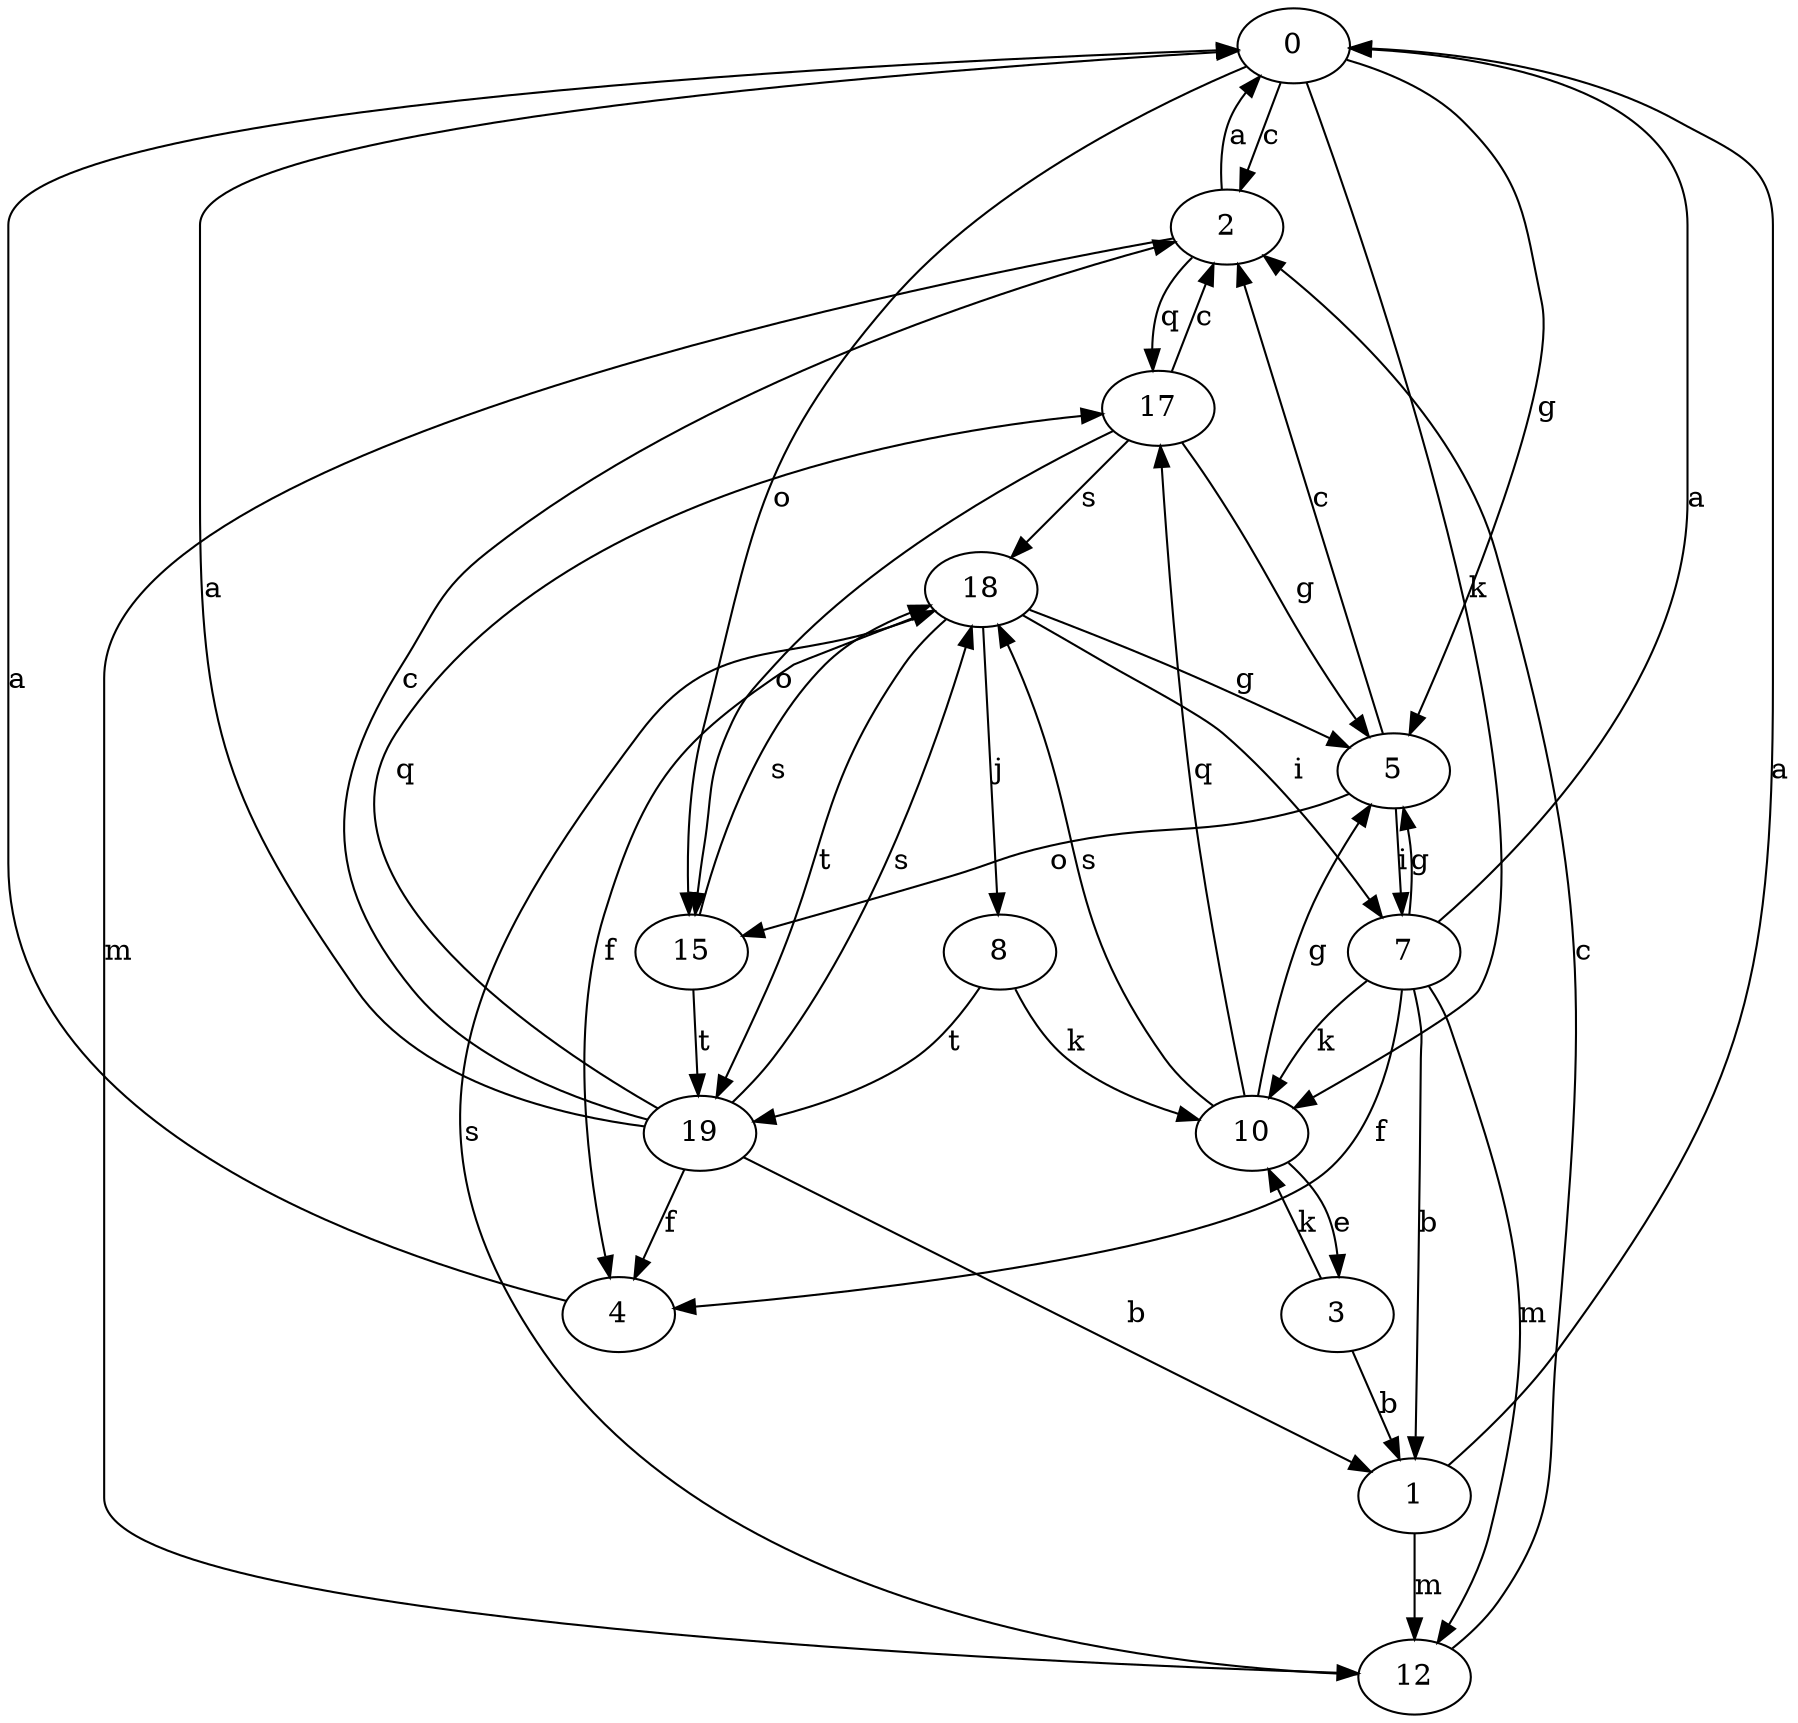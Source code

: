 strict digraph  {
0;
1;
2;
3;
4;
5;
7;
8;
10;
12;
15;
17;
18;
19;
0 -> 2  [label=c];
0 -> 5  [label=g];
0 -> 10  [label=k];
0 -> 15  [label=o];
1 -> 0  [label=a];
1 -> 12  [label=m];
2 -> 0  [label=a];
2 -> 12  [label=m];
2 -> 17  [label=q];
3 -> 1  [label=b];
3 -> 10  [label=k];
4 -> 0  [label=a];
5 -> 2  [label=c];
5 -> 7  [label=i];
5 -> 15  [label=o];
7 -> 0  [label=a];
7 -> 1  [label=b];
7 -> 4  [label=f];
7 -> 5  [label=g];
7 -> 10  [label=k];
7 -> 12  [label=m];
8 -> 10  [label=k];
8 -> 19  [label=t];
10 -> 3  [label=e];
10 -> 5  [label=g];
10 -> 17  [label=q];
10 -> 18  [label=s];
12 -> 2  [label=c];
12 -> 18  [label=s];
15 -> 18  [label=s];
15 -> 19  [label=t];
17 -> 2  [label=c];
17 -> 5  [label=g];
17 -> 15  [label=o];
17 -> 18  [label=s];
18 -> 4  [label=f];
18 -> 5  [label=g];
18 -> 7  [label=i];
18 -> 8  [label=j];
18 -> 19  [label=t];
19 -> 0  [label=a];
19 -> 1  [label=b];
19 -> 2  [label=c];
19 -> 4  [label=f];
19 -> 17  [label=q];
19 -> 18  [label=s];
}
